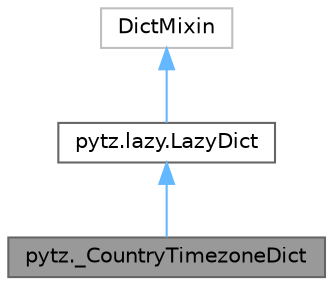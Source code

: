 digraph "pytz._CountryTimezoneDict"
{
 // LATEX_PDF_SIZE
  bgcolor="transparent";
  edge [fontname=Helvetica,fontsize=10,labelfontname=Helvetica,labelfontsize=10];
  node [fontname=Helvetica,fontsize=10,shape=box,height=0.2,width=0.4];
  Node1 [id="Node000001",label="pytz._CountryTimezoneDict",height=0.2,width=0.4,color="gray40", fillcolor="grey60", style="filled", fontcolor="black",tooltip=" "];
  Node2 -> Node1 [id="edge1_Node000001_Node000002",dir="back",color="steelblue1",style="solid",tooltip=" "];
  Node2 [id="Node000002",label="pytz.lazy.LazyDict",height=0.2,width=0.4,color="gray40", fillcolor="white", style="filled",URL="$d5/d97/classpytz_1_1lazy_1_1LazyDict.html",tooltip=" "];
  Node3 -> Node2 [id="edge2_Node000002_Node000003",dir="back",color="steelblue1",style="solid",tooltip=" "];
  Node3 [id="Node000003",label="DictMixin",height=0.2,width=0.4,color="grey75", fillcolor="white", style="filled",URL="$d7/dba/classDictMixin.html",tooltip=" "];
}
